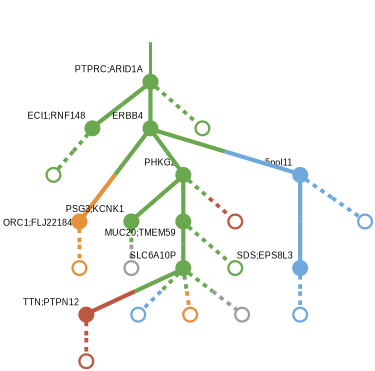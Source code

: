 strict digraph  {
graph[splines=false]; nodesep=0.7; rankdir=TB; ranksep=0.6; forcelabels=true; dpi=600; size=2.5;
0 [color="#6fa8dcff", fillcolor="#6fa8dcff", fixedsize=true, fontname=Arial, fontsize="12pt", height="0.25", label="", penwidth=3, shape=circle, style=filled, xlabel="SDS;EPS8L3"];
13 [color="#6fa8dcff", fillcolor="#6fa8dcff", fixedsize=true, fontname=Arial, fontsize="12pt", height="0.25", label="", penwidth=3, shape=circle, style=solid, xlabel=""];
1 [color="#6aa84fff", fillcolor="#6aa84fff", fixedsize=true, fontname=Arial, fontsize="12pt", height="0.25", label="", penwidth=3, shape=circle, style=filled, xlabel="ECI1;RNF148"];
12 [color="#6aa84fff", fillcolor="#6aa84fff", fixedsize=true, fontname=Arial, fontsize="12pt", height="0.25", label="", penwidth=3, shape=circle, style=solid, xlabel=""];
2 [color="#6aa84fff", fillcolor="#6aa84fff", fixedsize=true, fontname=Arial, fontsize="12pt", height="0.25", label="", penwidth=3, shape=circle, style=filled, xlabel="PTPRC;ARID1A"];
5 [color="#6aa84fff", fillcolor="#6aa84fff", fixedsize=true, fontname=Arial, fontsize="12pt", height="0.25", label="", penwidth=3, shape=circle, style=filled, xlabel=ERBB4];
11 [color="#6aa84fff", fillcolor="#6aa84fff", fixedsize=true, fontname=Arial, fontsize="12pt", height="0.25", label="", penwidth=3, shape=circle, style=solid, xlabel=""];
3 [color="#6aa84fff", fillcolor="#6aa84fff", fixedsize=true, fontname=Arial, fontsize="12pt", height="0.25", label="", penwidth=3, shape=circle, style=filled, xlabel="PSG3;KCNK1"];
14 [color="#9e9e9eff", fillcolor="#9e9e9eff", fixedsize=true, fontname=Arial, fontsize="12pt", height="0.25", label="", penwidth=3, shape=circle, style=solid, xlabel=""];
4 [color="#e69138ff", fillcolor="#e69138ff", fixedsize=true, fontname=Arial, fontsize="12pt", height="0.25", label="", penwidth=3, shape=circle, style=filled, xlabel="ORC1;FLJ22184"];
15 [color="#e69138ff", fillcolor="#e69138ff", fixedsize=true, fontname=Arial, fontsize="12pt", height="0.25", label="", penwidth=3, shape=circle, style=solid, xlabel=""];
7 [color="#6aa84fff", fillcolor="#6aa84fff", fixedsize=true, fontname=Arial, fontsize="12pt", height="0.25", label="", penwidth=3, shape=circle, style=filled, xlabel=PHKG2];
10 [color="#6fa8dcff", fillcolor="#6fa8dcff", fixedsize=true, fontname=Arial, fontsize="12pt", height="0.25", label="", penwidth=3, shape=circle, style=filled, xlabel="5pol11"];
6 [color="#6aa84fff", fillcolor="#6aa84fff", fixedsize=true, fontname=Arial, fontsize="12pt", height="0.25", label="", penwidth=3, shape=circle, style=filled, xlabel="MUC20;TMEM59"];
9 [color="#6aa84fff", fillcolor="#6aa84fff", fixedsize=true, fontname=Arial, fontsize="12pt", height="0.25", label="", penwidth=3, shape=circle, style=filled, xlabel=SLC6A10P];
17 [color="#6aa84fff", fillcolor="#6aa84fff", fixedsize=true, fontname=Arial, fontsize="12pt", height="0.25", label="", penwidth=3, shape=circle, style=solid, xlabel=""];
18 [color="#be5742ff", fillcolor="#be5742ff", fixedsize=true, fontname=Arial, fontsize="12pt", height="0.25", label="", penwidth=3, shape=circle, style=solid, xlabel=""];
8 [color="#be5742ff", fillcolor="#be5742ff", fixedsize=true, fontname=Arial, fontsize="12pt", height="0.25", label="", penwidth=3, shape=circle, style=filled, xlabel="TTN;PTPN12"];
19 [color="#be5742ff", fillcolor="#be5742ff", fixedsize=true, fontname=Arial, fontsize="12pt", height="0.25", label="", penwidth=3, shape=circle, style=solid, xlabel=""];
20 [color="#6fa8dcff", fillcolor="#6fa8dcff", fixedsize=true, fontname=Arial, fontsize="12pt", height="0.25", label="", penwidth=3, shape=circle, style=solid, xlabel=""];
21 [color="#e69138ff", fillcolor="#e69138ff", fixedsize=true, fontname=Arial, fontsize="12pt", height="0.25", label="", penwidth=3, shape=circle, style=solid, xlabel=""];
22 [color="#9e9e9eff", fillcolor="#9e9e9eff", fixedsize=true, fontname=Arial, fontsize="12pt", height="0.25", label="", penwidth=3, shape=circle, style=solid, xlabel=""];
16 [color="#6fa8dcff", fillcolor="#6fa8dcff", fixedsize=true, fontname=Arial, fontsize="12pt", height="0.25", label="", penwidth=3, shape=circle, style=solid, xlabel=""];
normal [label="", penwidth=3, style=invis, xlabel="PTPRC;ARID1A"];
0 -> 13  [arrowsize=0, color="#6fa8dcff;0.5:#6fa8dcff", minlen="1.0833333730697632", penwidth=5, style=dashed];
1 -> 12  [arrowsize=0, color="#6aa84fff;0.5:#6aa84fff", minlen="1.0833333730697632", penwidth=5, style=dashed];
2 -> 1  [arrowsize=0, color="#6aa84fff;0.5:#6aa84fff", minlen="1.8333333730697632", penwidth="5.5", style=solid];
2 -> 5  [arrowsize=0, color="#6aa84fff;0.5:#6aa84fff", minlen="1.6666667461395264", penwidth="5.5", style=solid];
2 -> 11  [arrowsize=0, color="#6aa84fff;0.5:#6aa84fff", minlen="1.0833333730697632", penwidth=5, style=dashed];
5 -> 4  [arrowsize=0, color="#6aa84fff;0.5:#e69138ff", minlen="2.5", penwidth="5.5", style=solid];
5 -> 7  [arrowsize=0, color="#6aa84fff;0.5:#6aa84fff", minlen="1.1666666269302368", penwidth="5.5", style=solid];
5 -> 10  [arrowsize=0, color="#6aa84fff;0.5:#6fa8dcff", minlen="1.0833333730697632", penwidth="5.5", style=solid];
3 -> 14  [arrowsize=0, color="#6aa84fff;0.5:#9e9e9eff", minlen="1.0833333730697632", penwidth=5, style=dashed];
4 -> 15  [arrowsize=0, color="#e69138ff;0.5:#e69138ff", minlen="1.0833333730697632", penwidth=5, style=dashed];
7 -> 3  [arrowsize=0, color="#6aa84fff;0.5:#6aa84fff", minlen="1.6666667461395264", penwidth="5.5", style=solid];
7 -> 6  [arrowsize=0, color="#6aa84fff;0.5:#6aa84fff", minlen="1.5", penwidth="5.5", style=solid];
7 -> 18  [arrowsize=0, color="#6aa84fff;0.5:#be5742ff", minlen="1.0833333730697632", penwidth=5, style=dashed];
10 -> 0  [arrowsize=0, color="#6fa8dcff;0.5:#6fa8dcff", minlen="2.0", penwidth="5.5", style=solid];
10 -> 16  [arrowsize=0, color="#6fa8dcff;0.5:#6fa8dcff", minlen="1.0833333730697632", penwidth=5, style=dashed];
6 -> 9  [arrowsize=0, color="#6aa84fff;0.5:#6aa84fff", minlen="1.1666666269302368", penwidth="5.5", style=solid];
6 -> 17  [arrowsize=0, color="#6aa84fff;0.5:#6aa84fff", minlen="1.0833333730697632", penwidth=5, style=dashed];
9 -> 8  [arrowsize=0, color="#6aa84fff;0.5:#be5742ff", minlen="1.5", penwidth="5.5", style=solid];
9 -> 20  [arrowsize=0, color="#6aa84fff;0.5:#6fa8dcff", minlen="1.0833333730697632", penwidth=5, style=dashed];
9 -> 21  [arrowsize=0, color="#6aa84fff;0.5:#e69138ff", minlen="1.0833333730697632", penwidth=5, style=dashed];
9 -> 22  [arrowsize=0, color="#6aa84fff;0.5:#9e9e9eff", minlen="1.0833333730697632", penwidth=5, style=dashed];
8 -> 19  [arrowsize=0, color="#be5742ff;0.5:#be5742ff", minlen="1.0833333730697632", penwidth=5, style=dashed];
normal -> 2  [arrowsize=0, color="#6aa84fff", label="", penwidth=4, style=solid];
}
